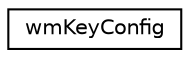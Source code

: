 digraph G
{
  edge [fontname="Helvetica",fontsize="10",labelfontname="Helvetica",labelfontsize="10"];
  node [fontname="Helvetica",fontsize="10",shape=record];
  rankdir=LR;
  Node1 [label="wmKeyConfig",height=0.2,width=0.4,color="black", fillcolor="white", style="filled",URL="$d3/df7/structwmKeyConfig.html"];
}
